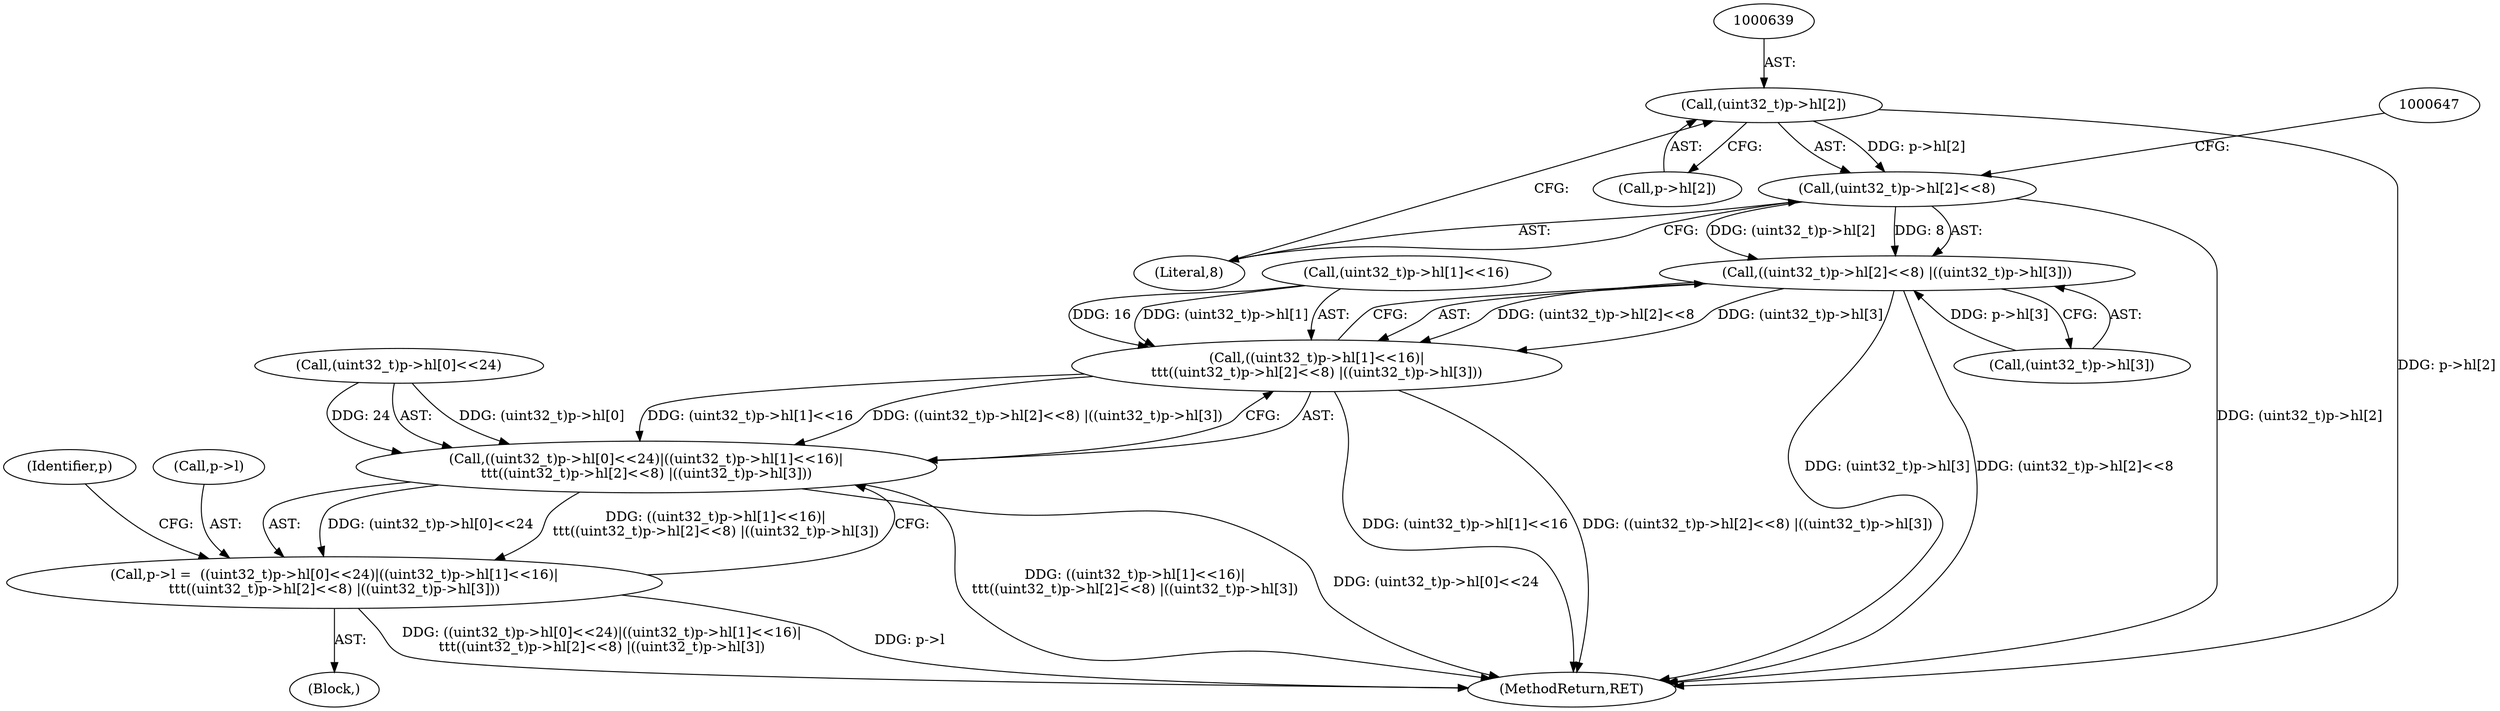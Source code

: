 digraph "0_file_27a14bc7ba285a0a5ebfdb55e54001aa11932b08@array" {
"1000638" [label="(Call,(uint32_t)p->hl[2])"];
"1000637" [label="(Call,(uint32_t)p->hl[2]<<8)"];
"1000636" [label="(Call,((uint32_t)p->hl[2]<<8) |((uint32_t)p->hl[3]))"];
"1000626" [label="(Call,((uint32_t)p->hl[1]<<16)|\n\t\t\t((uint32_t)p->hl[2]<<8) |((uint32_t)p->hl[3]))"];
"1000616" [label="(Call,((uint32_t)p->hl[0]<<24)|((uint32_t)p->hl[1]<<16)|\n\t\t\t((uint32_t)p->hl[2]<<8) |((uint32_t)p->hl[3]))"];
"1000612" [label="(Call,p->l =  ((uint32_t)p->hl[0]<<24)|((uint32_t)p->hl[1]<<16)|\n\t\t\t((uint32_t)p->hl[2]<<8) |((uint32_t)p->hl[3]))"];
"1000627" [label="(Call,(uint32_t)p->hl[1]<<16)"];
"1000612" [label="(Call,p->l =  ((uint32_t)p->hl[0]<<24)|((uint32_t)p->hl[1]<<16)|\n\t\t\t((uint32_t)p->hl[2]<<8) |((uint32_t)p->hl[3]))"];
"1000640" [label="(Call,p->hl[2])"];
"1000646" [label="(Call,(uint32_t)p->hl[3])"];
"1000613" [label="(Call,p->l)"];
"1000654" [label="(Identifier,p)"];
"1000645" [label="(Literal,8)"];
"1000616" [label="(Call,((uint32_t)p->hl[0]<<24)|((uint32_t)p->hl[1]<<16)|\n\t\t\t((uint32_t)p->hl[2]<<8) |((uint32_t)p->hl[3]))"];
"1000617" [label="(Call,(uint32_t)p->hl[0]<<24)"];
"1000638" [label="(Call,(uint32_t)p->hl[2])"];
"1000637" [label="(Call,(uint32_t)p->hl[2]<<8)"];
"1000902" [label="(MethodReturn,RET)"];
"1000636" [label="(Call,((uint32_t)p->hl[2]<<8) |((uint32_t)p->hl[3]))"];
"1000626" [label="(Call,((uint32_t)p->hl[1]<<16)|\n\t\t\t((uint32_t)p->hl[2]<<8) |((uint32_t)p->hl[3]))"];
"1000122" [label="(Block,)"];
"1000638" -> "1000637"  [label="AST: "];
"1000638" -> "1000640"  [label="CFG: "];
"1000639" -> "1000638"  [label="AST: "];
"1000640" -> "1000638"  [label="AST: "];
"1000645" -> "1000638"  [label="CFG: "];
"1000638" -> "1000902"  [label="DDG: p->hl[2]"];
"1000638" -> "1000637"  [label="DDG: p->hl[2]"];
"1000637" -> "1000636"  [label="AST: "];
"1000637" -> "1000645"  [label="CFG: "];
"1000645" -> "1000637"  [label="AST: "];
"1000647" -> "1000637"  [label="CFG: "];
"1000637" -> "1000902"  [label="DDG: (uint32_t)p->hl[2]"];
"1000637" -> "1000636"  [label="DDG: (uint32_t)p->hl[2]"];
"1000637" -> "1000636"  [label="DDG: 8"];
"1000636" -> "1000626"  [label="AST: "];
"1000636" -> "1000646"  [label="CFG: "];
"1000646" -> "1000636"  [label="AST: "];
"1000626" -> "1000636"  [label="CFG: "];
"1000636" -> "1000902"  [label="DDG: (uint32_t)p->hl[3]"];
"1000636" -> "1000902"  [label="DDG: (uint32_t)p->hl[2]<<8"];
"1000636" -> "1000626"  [label="DDG: (uint32_t)p->hl[2]<<8"];
"1000636" -> "1000626"  [label="DDG: (uint32_t)p->hl[3]"];
"1000646" -> "1000636"  [label="DDG: p->hl[3]"];
"1000626" -> "1000616"  [label="AST: "];
"1000627" -> "1000626"  [label="AST: "];
"1000616" -> "1000626"  [label="CFG: "];
"1000626" -> "1000902"  [label="DDG: (uint32_t)p->hl[1]<<16"];
"1000626" -> "1000902"  [label="DDG: ((uint32_t)p->hl[2]<<8) |((uint32_t)p->hl[3])"];
"1000626" -> "1000616"  [label="DDG: (uint32_t)p->hl[1]<<16"];
"1000626" -> "1000616"  [label="DDG: ((uint32_t)p->hl[2]<<8) |((uint32_t)p->hl[3])"];
"1000627" -> "1000626"  [label="DDG: (uint32_t)p->hl[1]"];
"1000627" -> "1000626"  [label="DDG: 16"];
"1000616" -> "1000612"  [label="AST: "];
"1000617" -> "1000616"  [label="AST: "];
"1000612" -> "1000616"  [label="CFG: "];
"1000616" -> "1000902"  [label="DDG: ((uint32_t)p->hl[1]<<16)|\n\t\t\t((uint32_t)p->hl[2]<<8) |((uint32_t)p->hl[3])"];
"1000616" -> "1000902"  [label="DDG: (uint32_t)p->hl[0]<<24"];
"1000616" -> "1000612"  [label="DDG: (uint32_t)p->hl[0]<<24"];
"1000616" -> "1000612"  [label="DDG: ((uint32_t)p->hl[1]<<16)|\n\t\t\t((uint32_t)p->hl[2]<<8) |((uint32_t)p->hl[3])"];
"1000617" -> "1000616"  [label="DDG: (uint32_t)p->hl[0]"];
"1000617" -> "1000616"  [label="DDG: 24"];
"1000612" -> "1000122"  [label="AST: "];
"1000613" -> "1000612"  [label="AST: "];
"1000654" -> "1000612"  [label="CFG: "];
"1000612" -> "1000902"  [label="DDG: p->l"];
"1000612" -> "1000902"  [label="DDG: ((uint32_t)p->hl[0]<<24)|((uint32_t)p->hl[1]<<16)|\n\t\t\t((uint32_t)p->hl[2]<<8) |((uint32_t)p->hl[3])"];
}
